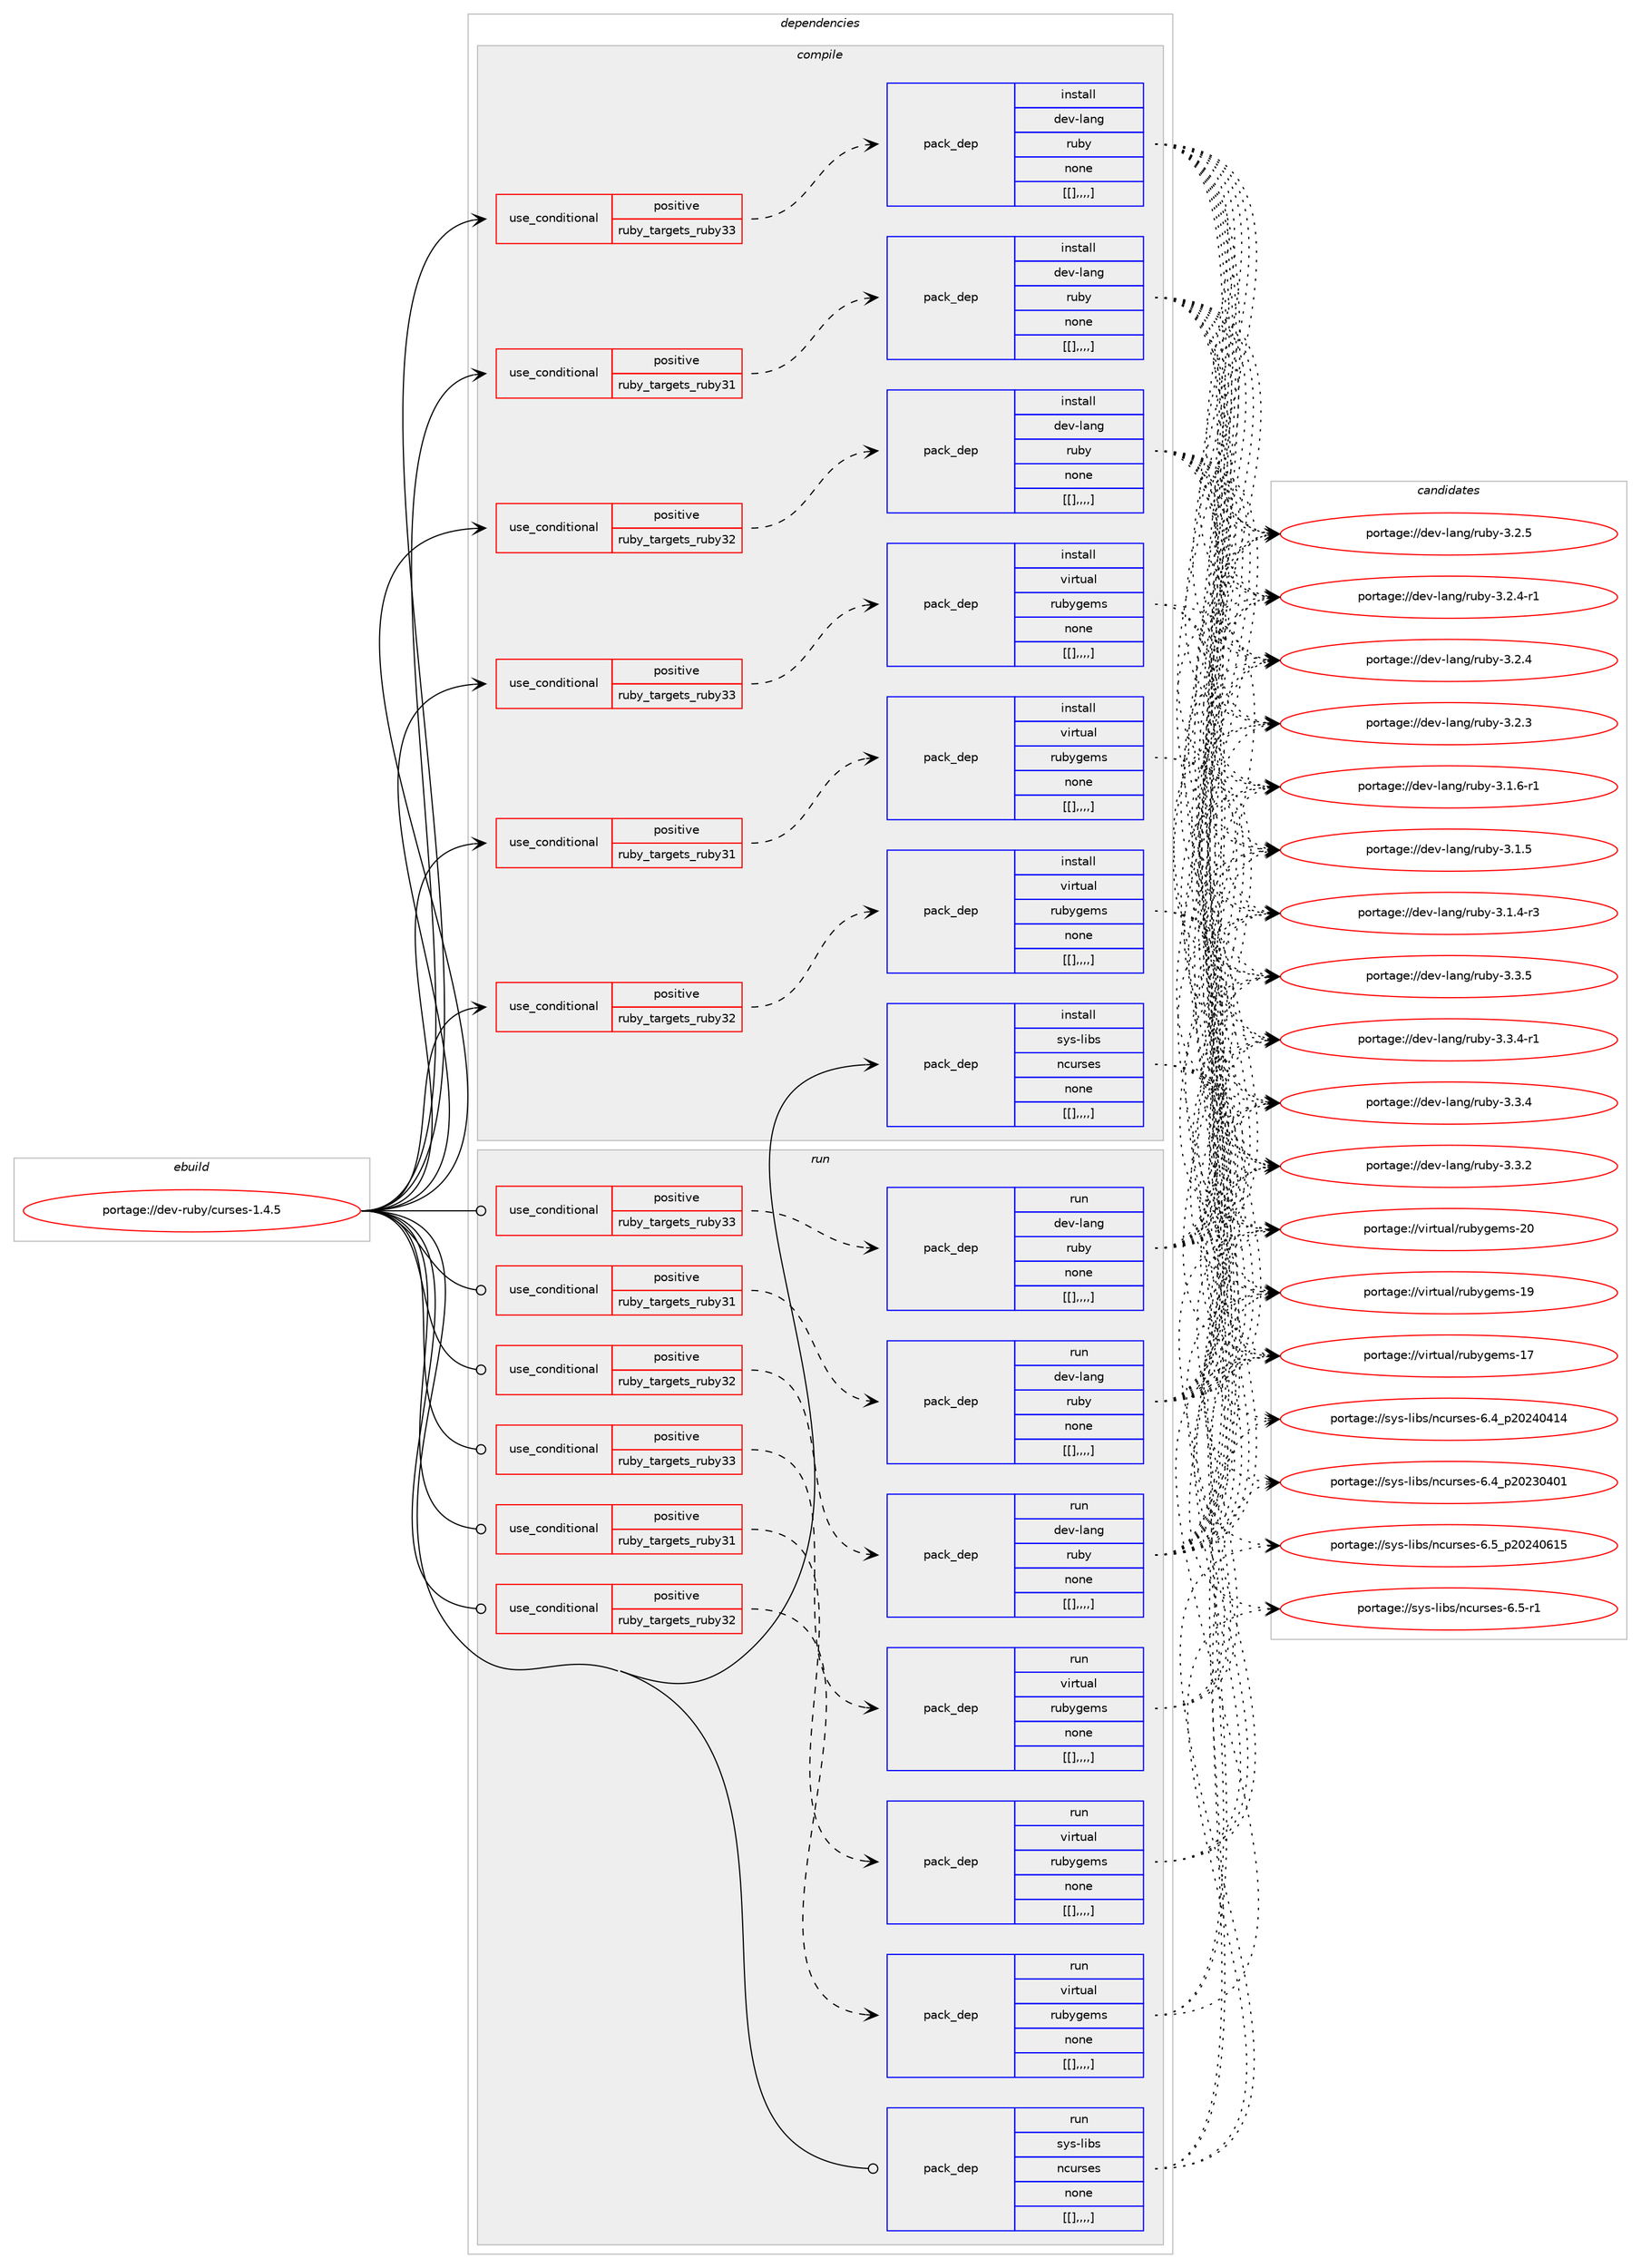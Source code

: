 digraph prolog {

# *************
# Graph options
# *************

newrank=true;
concentrate=true;
compound=true;
graph [rankdir=LR,fontname=Helvetica,fontsize=10,ranksep=1.5];#, ranksep=2.5, nodesep=0.2];
edge  [arrowhead=vee];
node  [fontname=Helvetica,fontsize=10];

# **********
# The ebuild
# **********

subgraph cluster_leftcol {
color=gray;
label=<<i>ebuild</i>>;
id [label="portage://dev-ruby/curses-1.4.5", color=red, width=4, href="../dev-ruby/curses-1.4.5.svg"];
}

# ****************
# The dependencies
# ****************

subgraph cluster_midcol {
color=gray;
label=<<i>dependencies</i>>;
subgraph cluster_compile {
fillcolor="#eeeeee";
style=filled;
label=<<i>compile</i>>;
subgraph cond47442 {
dependency183086 [label=<<TABLE BORDER="0" CELLBORDER="1" CELLSPACING="0" CELLPADDING="4"><TR><TD ROWSPAN="3" CELLPADDING="10">use_conditional</TD></TR><TR><TD>positive</TD></TR><TR><TD>ruby_targets_ruby31</TD></TR></TABLE>>, shape=none, color=red];
subgraph pack134358 {
dependency183087 [label=<<TABLE BORDER="0" CELLBORDER="1" CELLSPACING="0" CELLPADDING="4" WIDTH="220"><TR><TD ROWSPAN="6" CELLPADDING="30">pack_dep</TD></TR><TR><TD WIDTH="110">install</TD></TR><TR><TD>dev-lang</TD></TR><TR><TD>ruby</TD></TR><TR><TD>none</TD></TR><TR><TD>[[],,,,]</TD></TR></TABLE>>, shape=none, color=blue];
}
dependency183086:e -> dependency183087:w [weight=20,style="dashed",arrowhead="vee"];
}
id:e -> dependency183086:w [weight=20,style="solid",arrowhead="vee"];
subgraph cond47443 {
dependency183088 [label=<<TABLE BORDER="0" CELLBORDER="1" CELLSPACING="0" CELLPADDING="4"><TR><TD ROWSPAN="3" CELLPADDING="10">use_conditional</TD></TR><TR><TD>positive</TD></TR><TR><TD>ruby_targets_ruby31</TD></TR></TABLE>>, shape=none, color=red];
subgraph pack134359 {
dependency183089 [label=<<TABLE BORDER="0" CELLBORDER="1" CELLSPACING="0" CELLPADDING="4" WIDTH="220"><TR><TD ROWSPAN="6" CELLPADDING="30">pack_dep</TD></TR><TR><TD WIDTH="110">install</TD></TR><TR><TD>virtual</TD></TR><TR><TD>rubygems</TD></TR><TR><TD>none</TD></TR><TR><TD>[[],,,,]</TD></TR></TABLE>>, shape=none, color=blue];
}
dependency183088:e -> dependency183089:w [weight=20,style="dashed",arrowhead="vee"];
}
id:e -> dependency183088:w [weight=20,style="solid",arrowhead="vee"];
subgraph cond47444 {
dependency183090 [label=<<TABLE BORDER="0" CELLBORDER="1" CELLSPACING="0" CELLPADDING="4"><TR><TD ROWSPAN="3" CELLPADDING="10">use_conditional</TD></TR><TR><TD>positive</TD></TR><TR><TD>ruby_targets_ruby32</TD></TR></TABLE>>, shape=none, color=red];
subgraph pack134360 {
dependency183091 [label=<<TABLE BORDER="0" CELLBORDER="1" CELLSPACING="0" CELLPADDING="4" WIDTH="220"><TR><TD ROWSPAN="6" CELLPADDING="30">pack_dep</TD></TR><TR><TD WIDTH="110">install</TD></TR><TR><TD>dev-lang</TD></TR><TR><TD>ruby</TD></TR><TR><TD>none</TD></TR><TR><TD>[[],,,,]</TD></TR></TABLE>>, shape=none, color=blue];
}
dependency183090:e -> dependency183091:w [weight=20,style="dashed",arrowhead="vee"];
}
id:e -> dependency183090:w [weight=20,style="solid",arrowhead="vee"];
subgraph cond47445 {
dependency183092 [label=<<TABLE BORDER="0" CELLBORDER="1" CELLSPACING="0" CELLPADDING="4"><TR><TD ROWSPAN="3" CELLPADDING="10">use_conditional</TD></TR><TR><TD>positive</TD></TR><TR><TD>ruby_targets_ruby32</TD></TR></TABLE>>, shape=none, color=red];
subgraph pack134361 {
dependency183093 [label=<<TABLE BORDER="0" CELLBORDER="1" CELLSPACING="0" CELLPADDING="4" WIDTH="220"><TR><TD ROWSPAN="6" CELLPADDING="30">pack_dep</TD></TR><TR><TD WIDTH="110">install</TD></TR><TR><TD>virtual</TD></TR><TR><TD>rubygems</TD></TR><TR><TD>none</TD></TR><TR><TD>[[],,,,]</TD></TR></TABLE>>, shape=none, color=blue];
}
dependency183092:e -> dependency183093:w [weight=20,style="dashed",arrowhead="vee"];
}
id:e -> dependency183092:w [weight=20,style="solid",arrowhead="vee"];
subgraph cond47446 {
dependency183094 [label=<<TABLE BORDER="0" CELLBORDER="1" CELLSPACING="0" CELLPADDING="4"><TR><TD ROWSPAN="3" CELLPADDING="10">use_conditional</TD></TR><TR><TD>positive</TD></TR><TR><TD>ruby_targets_ruby33</TD></TR></TABLE>>, shape=none, color=red];
subgraph pack134362 {
dependency183095 [label=<<TABLE BORDER="0" CELLBORDER="1" CELLSPACING="0" CELLPADDING="4" WIDTH="220"><TR><TD ROWSPAN="6" CELLPADDING="30">pack_dep</TD></TR><TR><TD WIDTH="110">install</TD></TR><TR><TD>dev-lang</TD></TR><TR><TD>ruby</TD></TR><TR><TD>none</TD></TR><TR><TD>[[],,,,]</TD></TR></TABLE>>, shape=none, color=blue];
}
dependency183094:e -> dependency183095:w [weight=20,style="dashed",arrowhead="vee"];
}
id:e -> dependency183094:w [weight=20,style="solid",arrowhead="vee"];
subgraph cond47447 {
dependency183096 [label=<<TABLE BORDER="0" CELLBORDER="1" CELLSPACING="0" CELLPADDING="4"><TR><TD ROWSPAN="3" CELLPADDING="10">use_conditional</TD></TR><TR><TD>positive</TD></TR><TR><TD>ruby_targets_ruby33</TD></TR></TABLE>>, shape=none, color=red];
subgraph pack134363 {
dependency183097 [label=<<TABLE BORDER="0" CELLBORDER="1" CELLSPACING="0" CELLPADDING="4" WIDTH="220"><TR><TD ROWSPAN="6" CELLPADDING="30">pack_dep</TD></TR><TR><TD WIDTH="110">install</TD></TR><TR><TD>virtual</TD></TR><TR><TD>rubygems</TD></TR><TR><TD>none</TD></TR><TR><TD>[[],,,,]</TD></TR></TABLE>>, shape=none, color=blue];
}
dependency183096:e -> dependency183097:w [weight=20,style="dashed",arrowhead="vee"];
}
id:e -> dependency183096:w [weight=20,style="solid",arrowhead="vee"];
subgraph pack134364 {
dependency183098 [label=<<TABLE BORDER="0" CELLBORDER="1" CELLSPACING="0" CELLPADDING="4" WIDTH="220"><TR><TD ROWSPAN="6" CELLPADDING="30">pack_dep</TD></TR><TR><TD WIDTH="110">install</TD></TR><TR><TD>sys-libs</TD></TR><TR><TD>ncurses</TD></TR><TR><TD>none</TD></TR><TR><TD>[[],,,,]</TD></TR></TABLE>>, shape=none, color=blue];
}
id:e -> dependency183098:w [weight=20,style="solid",arrowhead="vee"];
}
subgraph cluster_compileandrun {
fillcolor="#eeeeee";
style=filled;
label=<<i>compile and run</i>>;
}
subgraph cluster_run {
fillcolor="#eeeeee";
style=filled;
label=<<i>run</i>>;
subgraph cond47448 {
dependency183099 [label=<<TABLE BORDER="0" CELLBORDER="1" CELLSPACING="0" CELLPADDING="4"><TR><TD ROWSPAN="3" CELLPADDING="10">use_conditional</TD></TR><TR><TD>positive</TD></TR><TR><TD>ruby_targets_ruby31</TD></TR></TABLE>>, shape=none, color=red];
subgraph pack134365 {
dependency183100 [label=<<TABLE BORDER="0" CELLBORDER="1" CELLSPACING="0" CELLPADDING="4" WIDTH="220"><TR><TD ROWSPAN="6" CELLPADDING="30">pack_dep</TD></TR><TR><TD WIDTH="110">run</TD></TR><TR><TD>dev-lang</TD></TR><TR><TD>ruby</TD></TR><TR><TD>none</TD></TR><TR><TD>[[],,,,]</TD></TR></TABLE>>, shape=none, color=blue];
}
dependency183099:e -> dependency183100:w [weight=20,style="dashed",arrowhead="vee"];
}
id:e -> dependency183099:w [weight=20,style="solid",arrowhead="odot"];
subgraph cond47449 {
dependency183101 [label=<<TABLE BORDER="0" CELLBORDER="1" CELLSPACING="0" CELLPADDING="4"><TR><TD ROWSPAN="3" CELLPADDING="10">use_conditional</TD></TR><TR><TD>positive</TD></TR><TR><TD>ruby_targets_ruby31</TD></TR></TABLE>>, shape=none, color=red];
subgraph pack134366 {
dependency183102 [label=<<TABLE BORDER="0" CELLBORDER="1" CELLSPACING="0" CELLPADDING="4" WIDTH="220"><TR><TD ROWSPAN="6" CELLPADDING="30">pack_dep</TD></TR><TR><TD WIDTH="110">run</TD></TR><TR><TD>virtual</TD></TR><TR><TD>rubygems</TD></TR><TR><TD>none</TD></TR><TR><TD>[[],,,,]</TD></TR></TABLE>>, shape=none, color=blue];
}
dependency183101:e -> dependency183102:w [weight=20,style="dashed",arrowhead="vee"];
}
id:e -> dependency183101:w [weight=20,style="solid",arrowhead="odot"];
subgraph cond47450 {
dependency183103 [label=<<TABLE BORDER="0" CELLBORDER="1" CELLSPACING="0" CELLPADDING="4"><TR><TD ROWSPAN="3" CELLPADDING="10">use_conditional</TD></TR><TR><TD>positive</TD></TR><TR><TD>ruby_targets_ruby32</TD></TR></TABLE>>, shape=none, color=red];
subgraph pack134367 {
dependency183104 [label=<<TABLE BORDER="0" CELLBORDER="1" CELLSPACING="0" CELLPADDING="4" WIDTH="220"><TR><TD ROWSPAN="6" CELLPADDING="30">pack_dep</TD></TR><TR><TD WIDTH="110">run</TD></TR><TR><TD>dev-lang</TD></TR><TR><TD>ruby</TD></TR><TR><TD>none</TD></TR><TR><TD>[[],,,,]</TD></TR></TABLE>>, shape=none, color=blue];
}
dependency183103:e -> dependency183104:w [weight=20,style="dashed",arrowhead="vee"];
}
id:e -> dependency183103:w [weight=20,style="solid",arrowhead="odot"];
subgraph cond47451 {
dependency183105 [label=<<TABLE BORDER="0" CELLBORDER="1" CELLSPACING="0" CELLPADDING="4"><TR><TD ROWSPAN="3" CELLPADDING="10">use_conditional</TD></TR><TR><TD>positive</TD></TR><TR><TD>ruby_targets_ruby32</TD></TR></TABLE>>, shape=none, color=red];
subgraph pack134368 {
dependency183106 [label=<<TABLE BORDER="0" CELLBORDER="1" CELLSPACING="0" CELLPADDING="4" WIDTH="220"><TR><TD ROWSPAN="6" CELLPADDING="30">pack_dep</TD></TR><TR><TD WIDTH="110">run</TD></TR><TR><TD>virtual</TD></TR><TR><TD>rubygems</TD></TR><TR><TD>none</TD></TR><TR><TD>[[],,,,]</TD></TR></TABLE>>, shape=none, color=blue];
}
dependency183105:e -> dependency183106:w [weight=20,style="dashed",arrowhead="vee"];
}
id:e -> dependency183105:w [weight=20,style="solid",arrowhead="odot"];
subgraph cond47452 {
dependency183107 [label=<<TABLE BORDER="0" CELLBORDER="1" CELLSPACING="0" CELLPADDING="4"><TR><TD ROWSPAN="3" CELLPADDING="10">use_conditional</TD></TR><TR><TD>positive</TD></TR><TR><TD>ruby_targets_ruby33</TD></TR></TABLE>>, shape=none, color=red];
subgraph pack134369 {
dependency183108 [label=<<TABLE BORDER="0" CELLBORDER="1" CELLSPACING="0" CELLPADDING="4" WIDTH="220"><TR><TD ROWSPAN="6" CELLPADDING="30">pack_dep</TD></TR><TR><TD WIDTH="110">run</TD></TR><TR><TD>dev-lang</TD></TR><TR><TD>ruby</TD></TR><TR><TD>none</TD></TR><TR><TD>[[],,,,]</TD></TR></TABLE>>, shape=none, color=blue];
}
dependency183107:e -> dependency183108:w [weight=20,style="dashed",arrowhead="vee"];
}
id:e -> dependency183107:w [weight=20,style="solid",arrowhead="odot"];
subgraph cond47453 {
dependency183109 [label=<<TABLE BORDER="0" CELLBORDER="1" CELLSPACING="0" CELLPADDING="4"><TR><TD ROWSPAN="3" CELLPADDING="10">use_conditional</TD></TR><TR><TD>positive</TD></TR><TR><TD>ruby_targets_ruby33</TD></TR></TABLE>>, shape=none, color=red];
subgraph pack134370 {
dependency183110 [label=<<TABLE BORDER="0" CELLBORDER="1" CELLSPACING="0" CELLPADDING="4" WIDTH="220"><TR><TD ROWSPAN="6" CELLPADDING="30">pack_dep</TD></TR><TR><TD WIDTH="110">run</TD></TR><TR><TD>virtual</TD></TR><TR><TD>rubygems</TD></TR><TR><TD>none</TD></TR><TR><TD>[[],,,,]</TD></TR></TABLE>>, shape=none, color=blue];
}
dependency183109:e -> dependency183110:w [weight=20,style="dashed",arrowhead="vee"];
}
id:e -> dependency183109:w [weight=20,style="solid",arrowhead="odot"];
subgraph pack134371 {
dependency183111 [label=<<TABLE BORDER="0" CELLBORDER="1" CELLSPACING="0" CELLPADDING="4" WIDTH="220"><TR><TD ROWSPAN="6" CELLPADDING="30">pack_dep</TD></TR><TR><TD WIDTH="110">run</TD></TR><TR><TD>sys-libs</TD></TR><TR><TD>ncurses</TD></TR><TR><TD>none</TD></TR><TR><TD>[[],,,,]</TD></TR></TABLE>>, shape=none, color=blue];
}
id:e -> dependency183111:w [weight=20,style="solid",arrowhead="odot"];
}
}

# **************
# The candidates
# **************

subgraph cluster_choices {
rank=same;
color=gray;
label=<<i>candidates</i>>;

subgraph choice134358 {
color=black;
nodesep=1;
choice10010111845108971101034711411798121455146514653 [label="portage://dev-lang/ruby-3.3.5", color=red, width=4,href="../dev-lang/ruby-3.3.5.svg"];
choice100101118451089711010347114117981214551465146524511449 [label="portage://dev-lang/ruby-3.3.4-r1", color=red, width=4,href="../dev-lang/ruby-3.3.4-r1.svg"];
choice10010111845108971101034711411798121455146514652 [label="portage://dev-lang/ruby-3.3.4", color=red, width=4,href="../dev-lang/ruby-3.3.4.svg"];
choice10010111845108971101034711411798121455146514650 [label="portage://dev-lang/ruby-3.3.2", color=red, width=4,href="../dev-lang/ruby-3.3.2.svg"];
choice10010111845108971101034711411798121455146504653 [label="portage://dev-lang/ruby-3.2.5", color=red, width=4,href="../dev-lang/ruby-3.2.5.svg"];
choice100101118451089711010347114117981214551465046524511449 [label="portage://dev-lang/ruby-3.2.4-r1", color=red, width=4,href="../dev-lang/ruby-3.2.4-r1.svg"];
choice10010111845108971101034711411798121455146504652 [label="portage://dev-lang/ruby-3.2.4", color=red, width=4,href="../dev-lang/ruby-3.2.4.svg"];
choice10010111845108971101034711411798121455146504651 [label="portage://dev-lang/ruby-3.2.3", color=red, width=4,href="../dev-lang/ruby-3.2.3.svg"];
choice100101118451089711010347114117981214551464946544511449 [label="portage://dev-lang/ruby-3.1.6-r1", color=red, width=4,href="../dev-lang/ruby-3.1.6-r1.svg"];
choice10010111845108971101034711411798121455146494653 [label="portage://dev-lang/ruby-3.1.5", color=red, width=4,href="../dev-lang/ruby-3.1.5.svg"];
choice100101118451089711010347114117981214551464946524511451 [label="portage://dev-lang/ruby-3.1.4-r3", color=red, width=4,href="../dev-lang/ruby-3.1.4-r3.svg"];
dependency183087:e -> choice10010111845108971101034711411798121455146514653:w [style=dotted,weight="100"];
dependency183087:e -> choice100101118451089711010347114117981214551465146524511449:w [style=dotted,weight="100"];
dependency183087:e -> choice10010111845108971101034711411798121455146514652:w [style=dotted,weight="100"];
dependency183087:e -> choice10010111845108971101034711411798121455146514650:w [style=dotted,weight="100"];
dependency183087:e -> choice10010111845108971101034711411798121455146504653:w [style=dotted,weight="100"];
dependency183087:e -> choice100101118451089711010347114117981214551465046524511449:w [style=dotted,weight="100"];
dependency183087:e -> choice10010111845108971101034711411798121455146504652:w [style=dotted,weight="100"];
dependency183087:e -> choice10010111845108971101034711411798121455146504651:w [style=dotted,weight="100"];
dependency183087:e -> choice100101118451089711010347114117981214551464946544511449:w [style=dotted,weight="100"];
dependency183087:e -> choice10010111845108971101034711411798121455146494653:w [style=dotted,weight="100"];
dependency183087:e -> choice100101118451089711010347114117981214551464946524511451:w [style=dotted,weight="100"];
}
subgraph choice134359 {
color=black;
nodesep=1;
choice118105114116117971084711411798121103101109115455048 [label="portage://virtual/rubygems-20", color=red, width=4,href="../virtual/rubygems-20.svg"];
choice118105114116117971084711411798121103101109115454957 [label="portage://virtual/rubygems-19", color=red, width=4,href="../virtual/rubygems-19.svg"];
choice118105114116117971084711411798121103101109115454955 [label="portage://virtual/rubygems-17", color=red, width=4,href="../virtual/rubygems-17.svg"];
dependency183089:e -> choice118105114116117971084711411798121103101109115455048:w [style=dotted,weight="100"];
dependency183089:e -> choice118105114116117971084711411798121103101109115454957:w [style=dotted,weight="100"];
dependency183089:e -> choice118105114116117971084711411798121103101109115454955:w [style=dotted,weight="100"];
}
subgraph choice134360 {
color=black;
nodesep=1;
choice10010111845108971101034711411798121455146514653 [label="portage://dev-lang/ruby-3.3.5", color=red, width=4,href="../dev-lang/ruby-3.3.5.svg"];
choice100101118451089711010347114117981214551465146524511449 [label="portage://dev-lang/ruby-3.3.4-r1", color=red, width=4,href="../dev-lang/ruby-3.3.4-r1.svg"];
choice10010111845108971101034711411798121455146514652 [label="portage://dev-lang/ruby-3.3.4", color=red, width=4,href="../dev-lang/ruby-3.3.4.svg"];
choice10010111845108971101034711411798121455146514650 [label="portage://dev-lang/ruby-3.3.2", color=red, width=4,href="../dev-lang/ruby-3.3.2.svg"];
choice10010111845108971101034711411798121455146504653 [label="portage://dev-lang/ruby-3.2.5", color=red, width=4,href="../dev-lang/ruby-3.2.5.svg"];
choice100101118451089711010347114117981214551465046524511449 [label="portage://dev-lang/ruby-3.2.4-r1", color=red, width=4,href="../dev-lang/ruby-3.2.4-r1.svg"];
choice10010111845108971101034711411798121455146504652 [label="portage://dev-lang/ruby-3.2.4", color=red, width=4,href="../dev-lang/ruby-3.2.4.svg"];
choice10010111845108971101034711411798121455146504651 [label="portage://dev-lang/ruby-3.2.3", color=red, width=4,href="../dev-lang/ruby-3.2.3.svg"];
choice100101118451089711010347114117981214551464946544511449 [label="portage://dev-lang/ruby-3.1.6-r1", color=red, width=4,href="../dev-lang/ruby-3.1.6-r1.svg"];
choice10010111845108971101034711411798121455146494653 [label="portage://dev-lang/ruby-3.1.5", color=red, width=4,href="../dev-lang/ruby-3.1.5.svg"];
choice100101118451089711010347114117981214551464946524511451 [label="portage://dev-lang/ruby-3.1.4-r3", color=red, width=4,href="../dev-lang/ruby-3.1.4-r3.svg"];
dependency183091:e -> choice10010111845108971101034711411798121455146514653:w [style=dotted,weight="100"];
dependency183091:e -> choice100101118451089711010347114117981214551465146524511449:w [style=dotted,weight="100"];
dependency183091:e -> choice10010111845108971101034711411798121455146514652:w [style=dotted,weight="100"];
dependency183091:e -> choice10010111845108971101034711411798121455146514650:w [style=dotted,weight="100"];
dependency183091:e -> choice10010111845108971101034711411798121455146504653:w [style=dotted,weight="100"];
dependency183091:e -> choice100101118451089711010347114117981214551465046524511449:w [style=dotted,weight="100"];
dependency183091:e -> choice10010111845108971101034711411798121455146504652:w [style=dotted,weight="100"];
dependency183091:e -> choice10010111845108971101034711411798121455146504651:w [style=dotted,weight="100"];
dependency183091:e -> choice100101118451089711010347114117981214551464946544511449:w [style=dotted,weight="100"];
dependency183091:e -> choice10010111845108971101034711411798121455146494653:w [style=dotted,weight="100"];
dependency183091:e -> choice100101118451089711010347114117981214551464946524511451:w [style=dotted,weight="100"];
}
subgraph choice134361 {
color=black;
nodesep=1;
choice118105114116117971084711411798121103101109115455048 [label="portage://virtual/rubygems-20", color=red, width=4,href="../virtual/rubygems-20.svg"];
choice118105114116117971084711411798121103101109115454957 [label="portage://virtual/rubygems-19", color=red, width=4,href="../virtual/rubygems-19.svg"];
choice118105114116117971084711411798121103101109115454955 [label="portage://virtual/rubygems-17", color=red, width=4,href="../virtual/rubygems-17.svg"];
dependency183093:e -> choice118105114116117971084711411798121103101109115455048:w [style=dotted,weight="100"];
dependency183093:e -> choice118105114116117971084711411798121103101109115454957:w [style=dotted,weight="100"];
dependency183093:e -> choice118105114116117971084711411798121103101109115454955:w [style=dotted,weight="100"];
}
subgraph choice134362 {
color=black;
nodesep=1;
choice10010111845108971101034711411798121455146514653 [label="portage://dev-lang/ruby-3.3.5", color=red, width=4,href="../dev-lang/ruby-3.3.5.svg"];
choice100101118451089711010347114117981214551465146524511449 [label="portage://dev-lang/ruby-3.3.4-r1", color=red, width=4,href="../dev-lang/ruby-3.3.4-r1.svg"];
choice10010111845108971101034711411798121455146514652 [label="portage://dev-lang/ruby-3.3.4", color=red, width=4,href="../dev-lang/ruby-3.3.4.svg"];
choice10010111845108971101034711411798121455146514650 [label="portage://dev-lang/ruby-3.3.2", color=red, width=4,href="../dev-lang/ruby-3.3.2.svg"];
choice10010111845108971101034711411798121455146504653 [label="portage://dev-lang/ruby-3.2.5", color=red, width=4,href="../dev-lang/ruby-3.2.5.svg"];
choice100101118451089711010347114117981214551465046524511449 [label="portage://dev-lang/ruby-3.2.4-r1", color=red, width=4,href="../dev-lang/ruby-3.2.4-r1.svg"];
choice10010111845108971101034711411798121455146504652 [label="portage://dev-lang/ruby-3.2.4", color=red, width=4,href="../dev-lang/ruby-3.2.4.svg"];
choice10010111845108971101034711411798121455146504651 [label="portage://dev-lang/ruby-3.2.3", color=red, width=4,href="../dev-lang/ruby-3.2.3.svg"];
choice100101118451089711010347114117981214551464946544511449 [label="portage://dev-lang/ruby-3.1.6-r1", color=red, width=4,href="../dev-lang/ruby-3.1.6-r1.svg"];
choice10010111845108971101034711411798121455146494653 [label="portage://dev-lang/ruby-3.1.5", color=red, width=4,href="../dev-lang/ruby-3.1.5.svg"];
choice100101118451089711010347114117981214551464946524511451 [label="portage://dev-lang/ruby-3.1.4-r3", color=red, width=4,href="../dev-lang/ruby-3.1.4-r3.svg"];
dependency183095:e -> choice10010111845108971101034711411798121455146514653:w [style=dotted,weight="100"];
dependency183095:e -> choice100101118451089711010347114117981214551465146524511449:w [style=dotted,weight="100"];
dependency183095:e -> choice10010111845108971101034711411798121455146514652:w [style=dotted,weight="100"];
dependency183095:e -> choice10010111845108971101034711411798121455146514650:w [style=dotted,weight="100"];
dependency183095:e -> choice10010111845108971101034711411798121455146504653:w [style=dotted,weight="100"];
dependency183095:e -> choice100101118451089711010347114117981214551465046524511449:w [style=dotted,weight="100"];
dependency183095:e -> choice10010111845108971101034711411798121455146504652:w [style=dotted,weight="100"];
dependency183095:e -> choice10010111845108971101034711411798121455146504651:w [style=dotted,weight="100"];
dependency183095:e -> choice100101118451089711010347114117981214551464946544511449:w [style=dotted,weight="100"];
dependency183095:e -> choice10010111845108971101034711411798121455146494653:w [style=dotted,weight="100"];
dependency183095:e -> choice100101118451089711010347114117981214551464946524511451:w [style=dotted,weight="100"];
}
subgraph choice134363 {
color=black;
nodesep=1;
choice118105114116117971084711411798121103101109115455048 [label="portage://virtual/rubygems-20", color=red, width=4,href="../virtual/rubygems-20.svg"];
choice118105114116117971084711411798121103101109115454957 [label="portage://virtual/rubygems-19", color=red, width=4,href="../virtual/rubygems-19.svg"];
choice118105114116117971084711411798121103101109115454955 [label="portage://virtual/rubygems-17", color=red, width=4,href="../virtual/rubygems-17.svg"];
dependency183097:e -> choice118105114116117971084711411798121103101109115455048:w [style=dotted,weight="100"];
dependency183097:e -> choice118105114116117971084711411798121103101109115454957:w [style=dotted,weight="100"];
dependency183097:e -> choice118105114116117971084711411798121103101109115454955:w [style=dotted,weight="100"];
}
subgraph choice134364 {
color=black;
nodesep=1;
choice1151211154510810598115471109911711411510111545544653951125048505248544953 [label="portage://sys-libs/ncurses-6.5_p20240615", color=red, width=4,href="../sys-libs/ncurses-6.5_p20240615.svg"];
choice11512111545108105981154711099117114115101115455446534511449 [label="portage://sys-libs/ncurses-6.5-r1", color=red, width=4,href="../sys-libs/ncurses-6.5-r1.svg"];
choice1151211154510810598115471109911711411510111545544652951125048505248524952 [label="portage://sys-libs/ncurses-6.4_p20240414", color=red, width=4,href="../sys-libs/ncurses-6.4_p20240414.svg"];
choice1151211154510810598115471109911711411510111545544652951125048505148524849 [label="portage://sys-libs/ncurses-6.4_p20230401", color=red, width=4,href="../sys-libs/ncurses-6.4_p20230401.svg"];
dependency183098:e -> choice1151211154510810598115471109911711411510111545544653951125048505248544953:w [style=dotted,weight="100"];
dependency183098:e -> choice11512111545108105981154711099117114115101115455446534511449:w [style=dotted,weight="100"];
dependency183098:e -> choice1151211154510810598115471109911711411510111545544652951125048505248524952:w [style=dotted,weight="100"];
dependency183098:e -> choice1151211154510810598115471109911711411510111545544652951125048505148524849:w [style=dotted,weight="100"];
}
subgraph choice134365 {
color=black;
nodesep=1;
choice10010111845108971101034711411798121455146514653 [label="portage://dev-lang/ruby-3.3.5", color=red, width=4,href="../dev-lang/ruby-3.3.5.svg"];
choice100101118451089711010347114117981214551465146524511449 [label="portage://dev-lang/ruby-3.3.4-r1", color=red, width=4,href="../dev-lang/ruby-3.3.4-r1.svg"];
choice10010111845108971101034711411798121455146514652 [label="portage://dev-lang/ruby-3.3.4", color=red, width=4,href="../dev-lang/ruby-3.3.4.svg"];
choice10010111845108971101034711411798121455146514650 [label="portage://dev-lang/ruby-3.3.2", color=red, width=4,href="../dev-lang/ruby-3.3.2.svg"];
choice10010111845108971101034711411798121455146504653 [label="portage://dev-lang/ruby-3.2.5", color=red, width=4,href="../dev-lang/ruby-3.2.5.svg"];
choice100101118451089711010347114117981214551465046524511449 [label="portage://dev-lang/ruby-3.2.4-r1", color=red, width=4,href="../dev-lang/ruby-3.2.4-r1.svg"];
choice10010111845108971101034711411798121455146504652 [label="portage://dev-lang/ruby-3.2.4", color=red, width=4,href="../dev-lang/ruby-3.2.4.svg"];
choice10010111845108971101034711411798121455146504651 [label="portage://dev-lang/ruby-3.2.3", color=red, width=4,href="../dev-lang/ruby-3.2.3.svg"];
choice100101118451089711010347114117981214551464946544511449 [label="portage://dev-lang/ruby-3.1.6-r1", color=red, width=4,href="../dev-lang/ruby-3.1.6-r1.svg"];
choice10010111845108971101034711411798121455146494653 [label="portage://dev-lang/ruby-3.1.5", color=red, width=4,href="../dev-lang/ruby-3.1.5.svg"];
choice100101118451089711010347114117981214551464946524511451 [label="portage://dev-lang/ruby-3.1.4-r3", color=red, width=4,href="../dev-lang/ruby-3.1.4-r3.svg"];
dependency183100:e -> choice10010111845108971101034711411798121455146514653:w [style=dotted,weight="100"];
dependency183100:e -> choice100101118451089711010347114117981214551465146524511449:w [style=dotted,weight="100"];
dependency183100:e -> choice10010111845108971101034711411798121455146514652:w [style=dotted,weight="100"];
dependency183100:e -> choice10010111845108971101034711411798121455146514650:w [style=dotted,weight="100"];
dependency183100:e -> choice10010111845108971101034711411798121455146504653:w [style=dotted,weight="100"];
dependency183100:e -> choice100101118451089711010347114117981214551465046524511449:w [style=dotted,weight="100"];
dependency183100:e -> choice10010111845108971101034711411798121455146504652:w [style=dotted,weight="100"];
dependency183100:e -> choice10010111845108971101034711411798121455146504651:w [style=dotted,weight="100"];
dependency183100:e -> choice100101118451089711010347114117981214551464946544511449:w [style=dotted,weight="100"];
dependency183100:e -> choice10010111845108971101034711411798121455146494653:w [style=dotted,weight="100"];
dependency183100:e -> choice100101118451089711010347114117981214551464946524511451:w [style=dotted,weight="100"];
}
subgraph choice134366 {
color=black;
nodesep=1;
choice118105114116117971084711411798121103101109115455048 [label="portage://virtual/rubygems-20", color=red, width=4,href="../virtual/rubygems-20.svg"];
choice118105114116117971084711411798121103101109115454957 [label="portage://virtual/rubygems-19", color=red, width=4,href="../virtual/rubygems-19.svg"];
choice118105114116117971084711411798121103101109115454955 [label="portage://virtual/rubygems-17", color=red, width=4,href="../virtual/rubygems-17.svg"];
dependency183102:e -> choice118105114116117971084711411798121103101109115455048:w [style=dotted,weight="100"];
dependency183102:e -> choice118105114116117971084711411798121103101109115454957:w [style=dotted,weight="100"];
dependency183102:e -> choice118105114116117971084711411798121103101109115454955:w [style=dotted,weight="100"];
}
subgraph choice134367 {
color=black;
nodesep=1;
choice10010111845108971101034711411798121455146514653 [label="portage://dev-lang/ruby-3.3.5", color=red, width=4,href="../dev-lang/ruby-3.3.5.svg"];
choice100101118451089711010347114117981214551465146524511449 [label="portage://dev-lang/ruby-3.3.4-r1", color=red, width=4,href="../dev-lang/ruby-3.3.4-r1.svg"];
choice10010111845108971101034711411798121455146514652 [label="portage://dev-lang/ruby-3.3.4", color=red, width=4,href="../dev-lang/ruby-3.3.4.svg"];
choice10010111845108971101034711411798121455146514650 [label="portage://dev-lang/ruby-3.3.2", color=red, width=4,href="../dev-lang/ruby-3.3.2.svg"];
choice10010111845108971101034711411798121455146504653 [label="portage://dev-lang/ruby-3.2.5", color=red, width=4,href="../dev-lang/ruby-3.2.5.svg"];
choice100101118451089711010347114117981214551465046524511449 [label="portage://dev-lang/ruby-3.2.4-r1", color=red, width=4,href="../dev-lang/ruby-3.2.4-r1.svg"];
choice10010111845108971101034711411798121455146504652 [label="portage://dev-lang/ruby-3.2.4", color=red, width=4,href="../dev-lang/ruby-3.2.4.svg"];
choice10010111845108971101034711411798121455146504651 [label="portage://dev-lang/ruby-3.2.3", color=red, width=4,href="../dev-lang/ruby-3.2.3.svg"];
choice100101118451089711010347114117981214551464946544511449 [label="portage://dev-lang/ruby-3.1.6-r1", color=red, width=4,href="../dev-lang/ruby-3.1.6-r1.svg"];
choice10010111845108971101034711411798121455146494653 [label="portage://dev-lang/ruby-3.1.5", color=red, width=4,href="../dev-lang/ruby-3.1.5.svg"];
choice100101118451089711010347114117981214551464946524511451 [label="portage://dev-lang/ruby-3.1.4-r3", color=red, width=4,href="../dev-lang/ruby-3.1.4-r3.svg"];
dependency183104:e -> choice10010111845108971101034711411798121455146514653:w [style=dotted,weight="100"];
dependency183104:e -> choice100101118451089711010347114117981214551465146524511449:w [style=dotted,weight="100"];
dependency183104:e -> choice10010111845108971101034711411798121455146514652:w [style=dotted,weight="100"];
dependency183104:e -> choice10010111845108971101034711411798121455146514650:w [style=dotted,weight="100"];
dependency183104:e -> choice10010111845108971101034711411798121455146504653:w [style=dotted,weight="100"];
dependency183104:e -> choice100101118451089711010347114117981214551465046524511449:w [style=dotted,weight="100"];
dependency183104:e -> choice10010111845108971101034711411798121455146504652:w [style=dotted,weight="100"];
dependency183104:e -> choice10010111845108971101034711411798121455146504651:w [style=dotted,weight="100"];
dependency183104:e -> choice100101118451089711010347114117981214551464946544511449:w [style=dotted,weight="100"];
dependency183104:e -> choice10010111845108971101034711411798121455146494653:w [style=dotted,weight="100"];
dependency183104:e -> choice100101118451089711010347114117981214551464946524511451:w [style=dotted,weight="100"];
}
subgraph choice134368 {
color=black;
nodesep=1;
choice118105114116117971084711411798121103101109115455048 [label="portage://virtual/rubygems-20", color=red, width=4,href="../virtual/rubygems-20.svg"];
choice118105114116117971084711411798121103101109115454957 [label="portage://virtual/rubygems-19", color=red, width=4,href="../virtual/rubygems-19.svg"];
choice118105114116117971084711411798121103101109115454955 [label="portage://virtual/rubygems-17", color=red, width=4,href="../virtual/rubygems-17.svg"];
dependency183106:e -> choice118105114116117971084711411798121103101109115455048:w [style=dotted,weight="100"];
dependency183106:e -> choice118105114116117971084711411798121103101109115454957:w [style=dotted,weight="100"];
dependency183106:e -> choice118105114116117971084711411798121103101109115454955:w [style=dotted,weight="100"];
}
subgraph choice134369 {
color=black;
nodesep=1;
choice10010111845108971101034711411798121455146514653 [label="portage://dev-lang/ruby-3.3.5", color=red, width=4,href="../dev-lang/ruby-3.3.5.svg"];
choice100101118451089711010347114117981214551465146524511449 [label="portage://dev-lang/ruby-3.3.4-r1", color=red, width=4,href="../dev-lang/ruby-3.3.4-r1.svg"];
choice10010111845108971101034711411798121455146514652 [label="portage://dev-lang/ruby-3.3.4", color=red, width=4,href="../dev-lang/ruby-3.3.4.svg"];
choice10010111845108971101034711411798121455146514650 [label="portage://dev-lang/ruby-3.3.2", color=red, width=4,href="../dev-lang/ruby-3.3.2.svg"];
choice10010111845108971101034711411798121455146504653 [label="portage://dev-lang/ruby-3.2.5", color=red, width=4,href="../dev-lang/ruby-3.2.5.svg"];
choice100101118451089711010347114117981214551465046524511449 [label="portage://dev-lang/ruby-3.2.4-r1", color=red, width=4,href="../dev-lang/ruby-3.2.4-r1.svg"];
choice10010111845108971101034711411798121455146504652 [label="portage://dev-lang/ruby-3.2.4", color=red, width=4,href="../dev-lang/ruby-3.2.4.svg"];
choice10010111845108971101034711411798121455146504651 [label="portage://dev-lang/ruby-3.2.3", color=red, width=4,href="../dev-lang/ruby-3.2.3.svg"];
choice100101118451089711010347114117981214551464946544511449 [label="portage://dev-lang/ruby-3.1.6-r1", color=red, width=4,href="../dev-lang/ruby-3.1.6-r1.svg"];
choice10010111845108971101034711411798121455146494653 [label="portage://dev-lang/ruby-3.1.5", color=red, width=4,href="../dev-lang/ruby-3.1.5.svg"];
choice100101118451089711010347114117981214551464946524511451 [label="portage://dev-lang/ruby-3.1.4-r3", color=red, width=4,href="../dev-lang/ruby-3.1.4-r3.svg"];
dependency183108:e -> choice10010111845108971101034711411798121455146514653:w [style=dotted,weight="100"];
dependency183108:e -> choice100101118451089711010347114117981214551465146524511449:w [style=dotted,weight="100"];
dependency183108:e -> choice10010111845108971101034711411798121455146514652:w [style=dotted,weight="100"];
dependency183108:e -> choice10010111845108971101034711411798121455146514650:w [style=dotted,weight="100"];
dependency183108:e -> choice10010111845108971101034711411798121455146504653:w [style=dotted,weight="100"];
dependency183108:e -> choice100101118451089711010347114117981214551465046524511449:w [style=dotted,weight="100"];
dependency183108:e -> choice10010111845108971101034711411798121455146504652:w [style=dotted,weight="100"];
dependency183108:e -> choice10010111845108971101034711411798121455146504651:w [style=dotted,weight="100"];
dependency183108:e -> choice100101118451089711010347114117981214551464946544511449:w [style=dotted,weight="100"];
dependency183108:e -> choice10010111845108971101034711411798121455146494653:w [style=dotted,weight="100"];
dependency183108:e -> choice100101118451089711010347114117981214551464946524511451:w [style=dotted,weight="100"];
}
subgraph choice134370 {
color=black;
nodesep=1;
choice118105114116117971084711411798121103101109115455048 [label="portage://virtual/rubygems-20", color=red, width=4,href="../virtual/rubygems-20.svg"];
choice118105114116117971084711411798121103101109115454957 [label="portage://virtual/rubygems-19", color=red, width=4,href="../virtual/rubygems-19.svg"];
choice118105114116117971084711411798121103101109115454955 [label="portage://virtual/rubygems-17", color=red, width=4,href="../virtual/rubygems-17.svg"];
dependency183110:e -> choice118105114116117971084711411798121103101109115455048:w [style=dotted,weight="100"];
dependency183110:e -> choice118105114116117971084711411798121103101109115454957:w [style=dotted,weight="100"];
dependency183110:e -> choice118105114116117971084711411798121103101109115454955:w [style=dotted,weight="100"];
}
subgraph choice134371 {
color=black;
nodesep=1;
choice1151211154510810598115471109911711411510111545544653951125048505248544953 [label="portage://sys-libs/ncurses-6.5_p20240615", color=red, width=4,href="../sys-libs/ncurses-6.5_p20240615.svg"];
choice11512111545108105981154711099117114115101115455446534511449 [label="portage://sys-libs/ncurses-6.5-r1", color=red, width=4,href="../sys-libs/ncurses-6.5-r1.svg"];
choice1151211154510810598115471109911711411510111545544652951125048505248524952 [label="portage://sys-libs/ncurses-6.4_p20240414", color=red, width=4,href="../sys-libs/ncurses-6.4_p20240414.svg"];
choice1151211154510810598115471109911711411510111545544652951125048505148524849 [label="portage://sys-libs/ncurses-6.4_p20230401", color=red, width=4,href="../sys-libs/ncurses-6.4_p20230401.svg"];
dependency183111:e -> choice1151211154510810598115471109911711411510111545544653951125048505248544953:w [style=dotted,weight="100"];
dependency183111:e -> choice11512111545108105981154711099117114115101115455446534511449:w [style=dotted,weight="100"];
dependency183111:e -> choice1151211154510810598115471109911711411510111545544652951125048505248524952:w [style=dotted,weight="100"];
dependency183111:e -> choice1151211154510810598115471109911711411510111545544652951125048505148524849:w [style=dotted,weight="100"];
}
}

}
